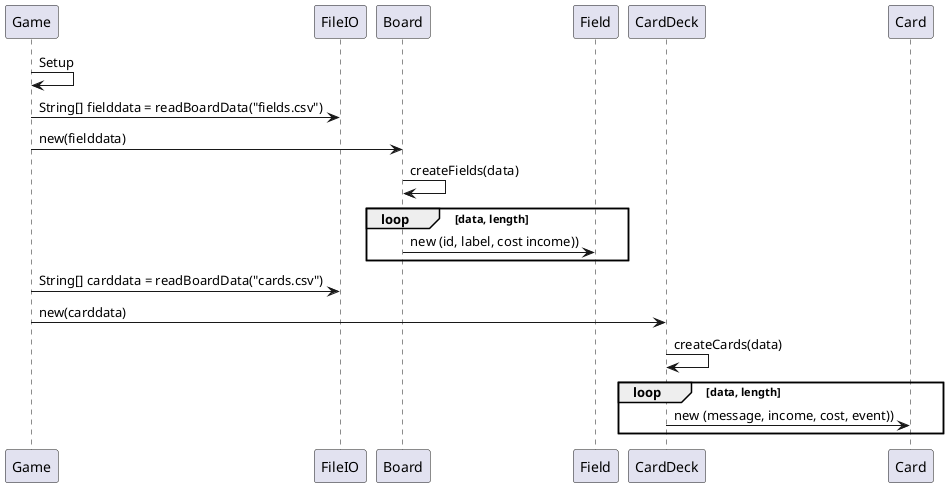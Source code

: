 @startuml

Game -> Game: Setup
Game -> FileIO: String[] fielddata = readBoardData("fields.csv")
Game -> Board: new(fielddata)

Board -> Board: createFields(data)

loop data, length
Board -> Field: new (id, label, cost income))
end

Game -> FileIO: String[] carddata = readBoardData("cards.csv")
Game -> CardDeck: new(carddata)

CardDeck -> CardDeck: createCards(data)

loop data, length
CardDeck -> Card: new (message, income, cost, event))
end

@enduml